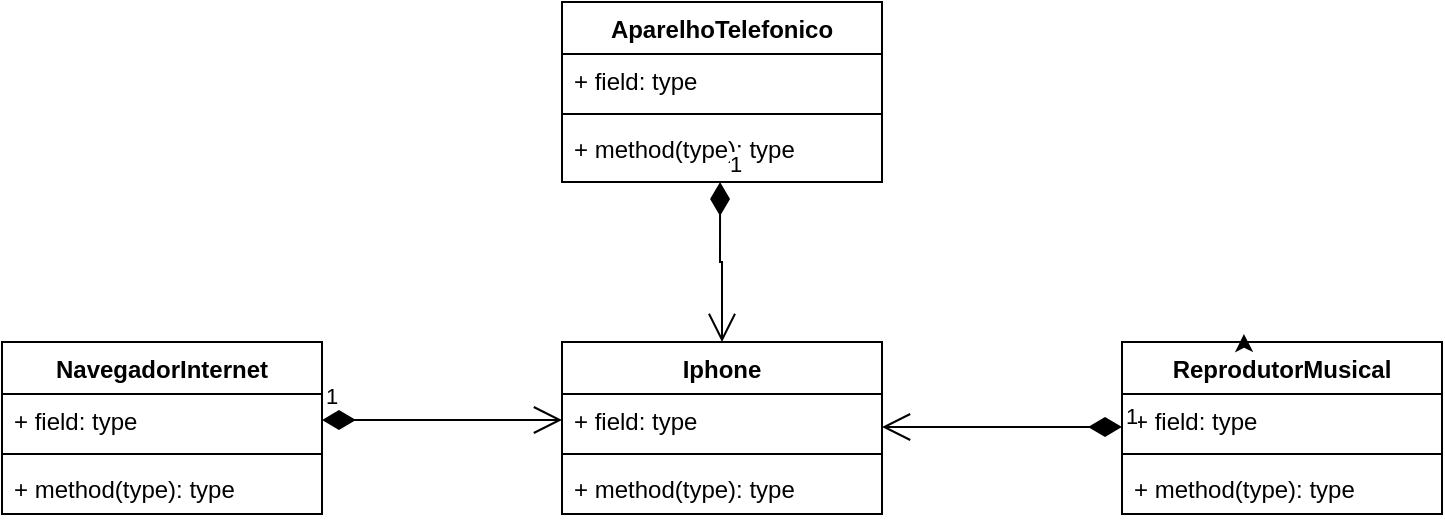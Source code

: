 <mxfile version="22.0.6" type="github">
  <diagram name="Page-1" id="e7e014a7-5840-1c2e-5031-d8a46d1fe8dd">
    <mxGraphModel dx="1571" dy="1644" grid="1" gridSize="10" guides="1" tooltips="1" connect="1" arrows="1" fold="1" page="1" pageScale="1" pageWidth="1169" pageHeight="826" background="none" math="0" shadow="0">
      <root>
        <mxCell id="0" />
        <mxCell id="1" parent="0" />
        <mxCell id="Q9EBqSHHO3U_ndECQktY-42" value="Iphone" style="swimlane;fontStyle=1;align=center;verticalAlign=top;childLayout=stackLayout;horizontal=1;startSize=26;horizontalStack=0;resizeParent=1;resizeParentMax=0;resizeLast=0;collapsible=1;marginBottom=0;whiteSpace=wrap;html=1;" vertex="1" parent="1">
          <mxGeometry x="520" y="120" width="160" height="86" as="geometry" />
        </mxCell>
        <mxCell id="Q9EBqSHHO3U_ndECQktY-43" value="+ field: type" style="text;strokeColor=none;fillColor=none;align=left;verticalAlign=top;spacingLeft=4;spacingRight=4;overflow=hidden;rotatable=0;points=[[0,0.5],[1,0.5]];portConstraint=eastwest;whiteSpace=wrap;html=1;" vertex="1" parent="Q9EBqSHHO3U_ndECQktY-42">
          <mxGeometry y="26" width="160" height="26" as="geometry" />
        </mxCell>
        <mxCell id="Q9EBqSHHO3U_ndECQktY-44" value="" style="line;strokeWidth=1;fillColor=none;align=left;verticalAlign=middle;spacingTop=-1;spacingLeft=3;spacingRight=3;rotatable=0;labelPosition=right;points=[];portConstraint=eastwest;strokeColor=inherit;" vertex="1" parent="Q9EBqSHHO3U_ndECQktY-42">
          <mxGeometry y="52" width="160" height="8" as="geometry" />
        </mxCell>
        <mxCell id="Q9EBqSHHO3U_ndECQktY-45" value="+ method(type): type" style="text;strokeColor=none;fillColor=none;align=left;verticalAlign=top;spacingLeft=4;spacingRight=4;overflow=hidden;rotatable=0;points=[[0,0.5],[1,0.5]];portConstraint=eastwest;whiteSpace=wrap;html=1;" vertex="1" parent="Q9EBqSHHO3U_ndECQktY-42">
          <mxGeometry y="60" width="160" height="26" as="geometry" />
        </mxCell>
        <mxCell id="Q9EBqSHHO3U_ndECQktY-47" value="NavegadorInternet" style="swimlane;fontStyle=1;align=center;verticalAlign=top;childLayout=stackLayout;horizontal=1;startSize=26;horizontalStack=0;resizeParent=1;resizeParentMax=0;resizeLast=0;collapsible=1;marginBottom=0;whiteSpace=wrap;html=1;" vertex="1" parent="1">
          <mxGeometry x="240" y="120" width="160" height="86" as="geometry" />
        </mxCell>
        <mxCell id="Q9EBqSHHO3U_ndECQktY-48" value="+ field: type" style="text;strokeColor=none;fillColor=none;align=left;verticalAlign=top;spacingLeft=4;spacingRight=4;overflow=hidden;rotatable=0;points=[[0,0.5],[1,0.5]];portConstraint=eastwest;whiteSpace=wrap;html=1;" vertex="1" parent="Q9EBqSHHO3U_ndECQktY-47">
          <mxGeometry y="26" width="160" height="26" as="geometry" />
        </mxCell>
        <mxCell id="Q9EBqSHHO3U_ndECQktY-49" value="" style="line;strokeWidth=1;fillColor=none;align=left;verticalAlign=middle;spacingTop=-1;spacingLeft=3;spacingRight=3;rotatable=0;labelPosition=right;points=[];portConstraint=eastwest;strokeColor=inherit;" vertex="1" parent="Q9EBqSHHO3U_ndECQktY-47">
          <mxGeometry y="52" width="160" height="8" as="geometry" />
        </mxCell>
        <mxCell id="Q9EBqSHHO3U_ndECQktY-50" value="+ method(type): type" style="text;strokeColor=none;fillColor=none;align=left;verticalAlign=top;spacingLeft=4;spacingRight=4;overflow=hidden;rotatable=0;points=[[0,0.5],[1,0.5]];portConstraint=eastwest;whiteSpace=wrap;html=1;" vertex="1" parent="Q9EBqSHHO3U_ndECQktY-47">
          <mxGeometry y="60" width="160" height="26" as="geometry" />
        </mxCell>
        <mxCell id="Q9EBqSHHO3U_ndECQktY-51" value="ReprodutorMusical" style="swimlane;fontStyle=1;align=center;verticalAlign=top;childLayout=stackLayout;horizontal=1;startSize=26;horizontalStack=0;resizeParent=1;resizeParentMax=0;resizeLast=0;collapsible=1;marginBottom=0;whiteSpace=wrap;html=1;" vertex="1" parent="1">
          <mxGeometry x="800" y="120" width="160" height="86" as="geometry" />
        </mxCell>
        <mxCell id="Q9EBqSHHO3U_ndECQktY-52" value="+ field: type" style="text;strokeColor=none;fillColor=none;align=left;verticalAlign=top;spacingLeft=4;spacingRight=4;overflow=hidden;rotatable=0;points=[[0,0.5],[1,0.5]];portConstraint=eastwest;whiteSpace=wrap;html=1;" vertex="1" parent="Q9EBqSHHO3U_ndECQktY-51">
          <mxGeometry y="26" width="160" height="26" as="geometry" />
        </mxCell>
        <mxCell id="Q9EBqSHHO3U_ndECQktY-53" value="" style="line;strokeWidth=1;fillColor=none;align=left;verticalAlign=middle;spacingTop=-1;spacingLeft=3;spacingRight=3;rotatable=0;labelPosition=right;points=[];portConstraint=eastwest;strokeColor=inherit;" vertex="1" parent="Q9EBqSHHO3U_ndECQktY-51">
          <mxGeometry y="52" width="160" height="8" as="geometry" />
        </mxCell>
        <mxCell id="Q9EBqSHHO3U_ndECQktY-54" value="+ method(type): type" style="text;strokeColor=none;fillColor=none;align=left;verticalAlign=top;spacingLeft=4;spacingRight=4;overflow=hidden;rotatable=0;points=[[0,0.5],[1,0.5]];portConstraint=eastwest;whiteSpace=wrap;html=1;" vertex="1" parent="Q9EBqSHHO3U_ndECQktY-51">
          <mxGeometry y="60" width="160" height="26" as="geometry" />
        </mxCell>
        <mxCell id="Q9EBqSHHO3U_ndECQktY-55" value="AparelhoTelefonico" style="swimlane;fontStyle=1;align=center;verticalAlign=top;childLayout=stackLayout;horizontal=1;startSize=26;horizontalStack=0;resizeParent=1;resizeParentMax=0;resizeLast=0;collapsible=1;marginBottom=0;whiteSpace=wrap;html=1;" vertex="1" parent="1">
          <mxGeometry x="520" y="-50" width="160" height="90" as="geometry" />
        </mxCell>
        <mxCell id="Q9EBqSHHO3U_ndECQktY-56" value="+ field: type" style="text;strokeColor=none;fillColor=none;align=left;verticalAlign=top;spacingLeft=4;spacingRight=4;overflow=hidden;rotatable=0;points=[[0,0.5],[1,0.5]];portConstraint=eastwest;whiteSpace=wrap;html=1;" vertex="1" parent="Q9EBqSHHO3U_ndECQktY-55">
          <mxGeometry y="26" width="160" height="26" as="geometry" />
        </mxCell>
        <mxCell id="Q9EBqSHHO3U_ndECQktY-57" value="" style="line;strokeWidth=1;fillColor=none;align=left;verticalAlign=middle;spacingTop=-1;spacingLeft=3;spacingRight=3;rotatable=0;labelPosition=right;points=[];portConstraint=eastwest;strokeColor=inherit;" vertex="1" parent="Q9EBqSHHO3U_ndECQktY-55">
          <mxGeometry y="52" width="160" height="8" as="geometry" />
        </mxCell>
        <mxCell id="Q9EBqSHHO3U_ndECQktY-58" value="+ method(type): type" style="text;strokeColor=none;fillColor=none;align=left;verticalAlign=top;spacingLeft=4;spacingRight=4;overflow=hidden;rotatable=0;points=[[0,0.5],[1,0.5]];portConstraint=eastwest;whiteSpace=wrap;html=1;" vertex="1" parent="Q9EBqSHHO3U_ndECQktY-55">
          <mxGeometry y="60" width="160" height="30" as="geometry" />
        </mxCell>
        <mxCell id="Q9EBqSHHO3U_ndECQktY-60" style="edgeStyle=orthogonalEdgeStyle;rounded=0;orthogonalLoop=1;jettySize=auto;html=1;exitX=0.25;exitY=0;exitDx=0;exitDy=0;entryX=0.381;entryY=-0.047;entryDx=0;entryDy=0;entryPerimeter=0;" edge="1" parent="1" source="Q9EBqSHHO3U_ndECQktY-51" target="Q9EBqSHHO3U_ndECQktY-51">
          <mxGeometry relative="1" as="geometry" />
        </mxCell>
        <mxCell id="Q9EBqSHHO3U_ndECQktY-62" value="1" style="endArrow=open;html=1;endSize=12;startArrow=diamondThin;startSize=14;startFill=1;edgeStyle=orthogonalEdgeStyle;align=left;verticalAlign=bottom;rounded=0;exitX=1;exitY=0.5;exitDx=0;exitDy=0;" edge="1" parent="1" source="Q9EBqSHHO3U_ndECQktY-48">
          <mxGeometry x="-1" y="3" relative="1" as="geometry">
            <mxPoint x="420" y="163" as="sourcePoint" />
            <mxPoint x="520" y="159" as="targetPoint" />
          </mxGeometry>
        </mxCell>
        <mxCell id="Q9EBqSHHO3U_ndECQktY-63" value="1" style="endArrow=open;html=1;endSize=12;startArrow=diamondThin;startSize=14;startFill=1;edgeStyle=orthogonalEdgeStyle;align=left;verticalAlign=bottom;rounded=0;exitX=1;exitY=0.5;exitDx=0;exitDy=0;" edge="1" parent="1">
          <mxGeometry x="-1" y="3" relative="1" as="geometry">
            <mxPoint x="800" y="162.5" as="sourcePoint" />
            <mxPoint x="680" y="162.5" as="targetPoint" />
          </mxGeometry>
        </mxCell>
        <mxCell id="Q9EBqSHHO3U_ndECQktY-64" value="1" style="endArrow=open;html=1;endSize=12;startArrow=diamondThin;startSize=14;startFill=1;edgeStyle=orthogonalEdgeStyle;align=left;verticalAlign=bottom;rounded=0;exitX=0.494;exitY=1;exitDx=0;exitDy=0;exitPerimeter=0;entryX=0.5;entryY=0;entryDx=0;entryDy=0;" edge="1" parent="1" source="Q9EBqSHHO3U_ndECQktY-58" target="Q9EBqSHHO3U_ndECQktY-42">
          <mxGeometry x="-1" y="3" relative="1" as="geometry">
            <mxPoint x="600" y="50" as="sourcePoint" />
            <mxPoint x="630" y="100" as="targetPoint" />
          </mxGeometry>
        </mxCell>
      </root>
    </mxGraphModel>
  </diagram>
</mxfile>
